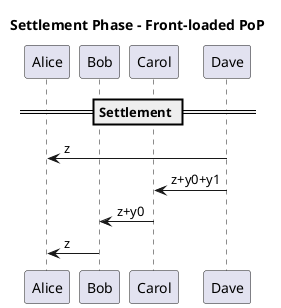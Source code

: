 @startuml
title Settlement Phase - Front-loaded PoP
participant Alice
participant Bob
participant Carol
participant Dave

== Settlement ==

Dave -> Alice: z

Dave -> Carol: z+y0+y1
Carol -> Bob: z+y0
Bob -> Alice: z

@enduml
